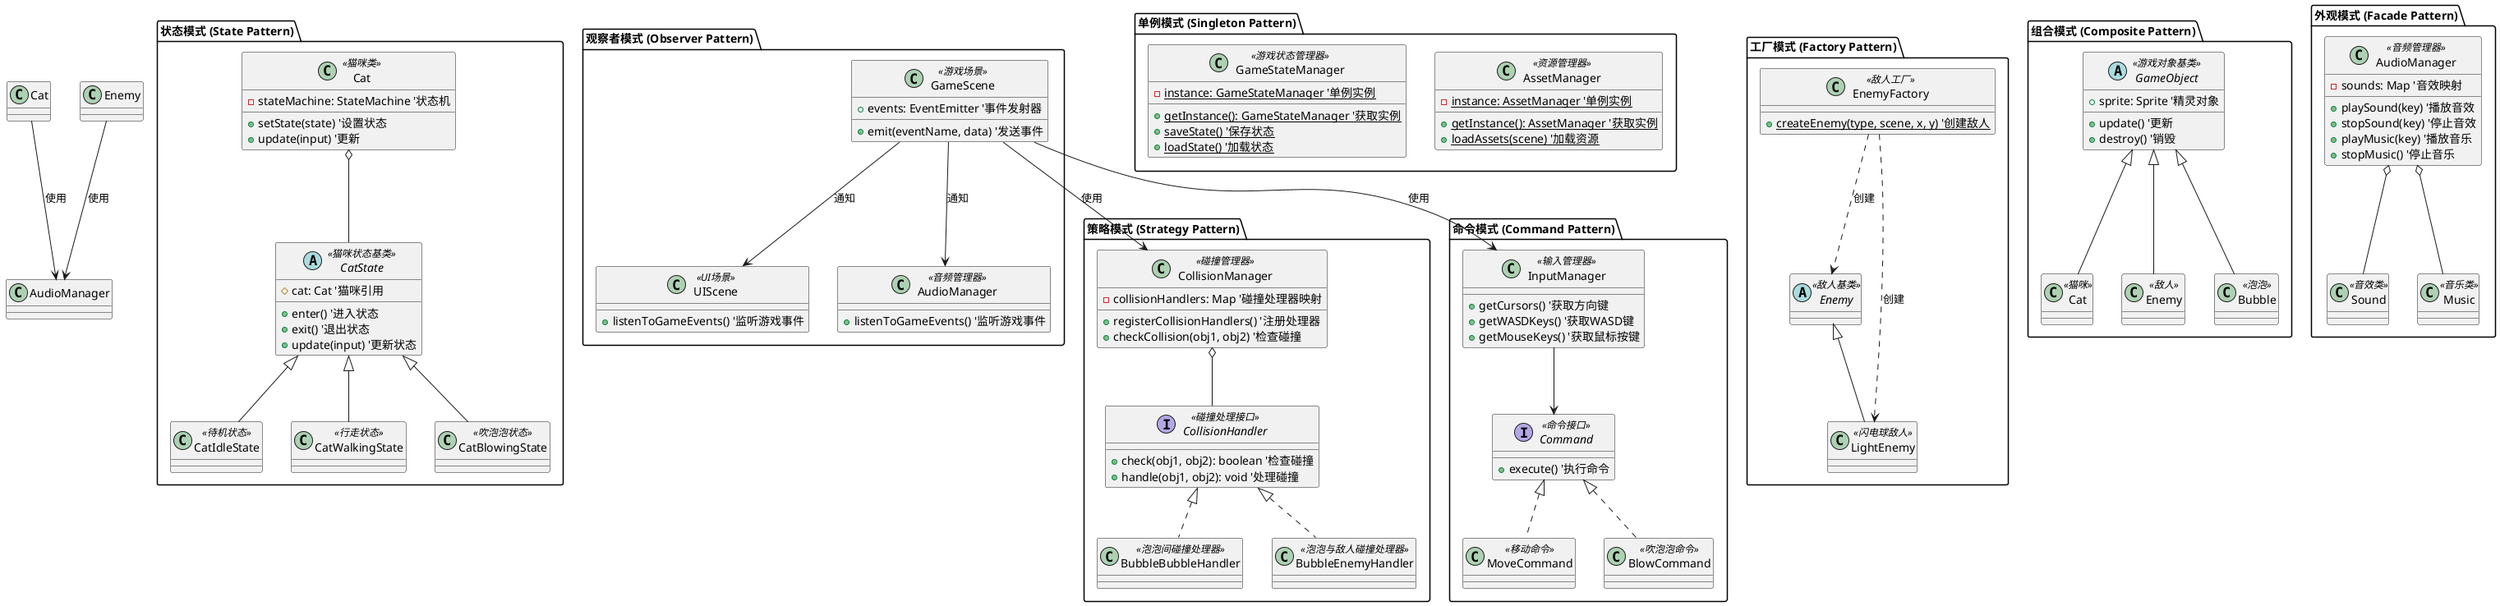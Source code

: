 @startuml
' ======= 1. 状态模式 =======
' 中文名称: 状态模式
' 主要功能: 管理对象在不同状态下的行为变化
' 核心类说明:
' - CatState: 猫咪状态基类
' - Cat: 具体状态持有者
package "状态模式 (State Pattern)" {
    abstract class CatState <<猫咪状态基类>> {
        # cat: Cat '猫咪引用
        + enter() '进入状态
        + exit() '退出状态
        + update(input) '更新状态
    }
    
    class CatIdleState <<待机状态>>
    class CatWalkingState <<行走状态>>
    class CatBlowingState <<吹泡泡状态>>
    
    class Cat <<猫咪类>> {
        - stateMachine: StateMachine '状态机
        + setState(state) '设置状态
        + update(input) '更新
    }
    
    CatState <|-- CatIdleState
    CatState <|-- CatWalkingState
    CatState <|-- CatBlowingState
    Cat o-- CatState
}

' ======= 2. 策略模式 =======
' 中文名称: 策略模式
' 主要功能: 封装不同的算法,使其可以互相替换
' 核心类说明:
' - CollisionManager: 碰撞管理器
' - CollisionHandler: 碰撞处理策略接口
package "策略模式 (Strategy Pattern)" {
    class CollisionManager <<碰撞管理器>> {
        - collisionHandlers: Map '碰撞处理器映射
        + registerCollisionHandlers() '注册处理器
        + checkCollision(obj1, obj2) '检查碰撞
    }
    
    interface CollisionHandler <<碰撞处理接口>> {
        + check(obj1, obj2): boolean '检查碰撞
        + handle(obj1, obj2): void '处理碰撞
    }
    
    class BubbleBubbleHandler <<泡泡间碰撞处理器>>
    class BubbleEnemyHandler <<泡泡与敌人碰撞处理器>>
    
    CollisionHandler <|.. BubbleBubbleHandler
    CollisionHandler <|.. BubbleEnemyHandler
    CollisionManager o-- CollisionHandler
}

' ======= 3. 观察者模式 =======
' 中文名称: 观察者模式
' 主要功能: 定义对象间的一对多依赖关系
' 核心类说明:
' - GameScene: 游戏场景(被观察者)
' - UIScene: UI场景(观察者)
package "观察者模式 (Observer Pattern)" {
    class GameScene <<游戏场景>> {
        + events: EventEmitter '事件发射器
        + emit(eventName, data) '发送事件
    }
    
    class UIScene <<UI场景>> {
        + listenToGameEvents() '监听游戏事件
    }
    
    class AudioManager <<音频管理器>> {
        + listenToGameEvents() '监听游戏事件
    }
    
    GameScene --> UIScene: 通知
    GameScene --> AudioManager: 通知
}

' ======= 4. 单例模式 =======
' 中文名称: 单例模式
' 主要功能: 确保类只有一个实例
' 核心类说明:
' - AssetManager: 资源管理器
' - GameStateManager: 游戏状态管理器
package "单例模式 (Singleton Pattern)" {
    class AssetManager <<资源管理器>> {
        - {static} instance: AssetManager '单例实例
        + {static} getInstance(): AssetManager '获取实例
        + {static} loadAssets(scene) '加载资源
    }
    
    class GameStateManager <<游戏状态管理器>> {
        - {static} instance: GameStateManager '单例实例
        + {static} getInstance(): GameStateManager '获取实例
        + {static} saveState() '保存状态
        + {static} loadState() '加载状态
    }
}

' ======= 5. 工厂模式 =======
' 中文名称: 工厂模式
' 主要功能: 创建对象而不暴露创建逻辑
' 核心类说明:
' - Enemy: 敌人基类
' - EnemyFactory: 敌人工厂
package "工厂模式 (Factory Pattern)" {
    abstract class Enemy <<敌人基类>>
    class LightEnemy <<闪电球敌人>>
    class EnemyFactory <<敌人工厂>> {
        + {static} createEnemy(type, scene, x, y) '创建敌人
    }
    
    Enemy <|-- LightEnemy
    EnemyFactory ..> Enemy: 创建
    EnemyFactory ..> LightEnemy: 创建
}

' ======= 6. 组合模式 =======
' 中文名称: 组合模式
' 主要功能: 将对象组合成树形结构
' 核心类说明:
' - GameObject: 游戏对象基类
package "组合模式 (Composite Pattern)" {
    abstract class GameObject <<游戏对象基类>> {
        + sprite: Sprite '精灵对象
        + update() '更新
        + destroy() '销毁
    }
    
    class Cat <<猫咪>>
    class Enemy <<敌人>>
    class Bubble <<泡泡>>
    
    GameObject <|-- Cat
    GameObject <|-- Enemy
    GameObject <|-- Bubble
}

' ======= 7. 命令模式 =======
' 中文名称: 命令模式
' 主要功能: 将请求封装成对象
' 核心类说明:
' - InputManager: 输入管理器
' - Command: 命令接口
package "命令模式 (Command Pattern)" {
    class InputManager <<输入管理器>> {
        + getCursors() '获取方向键
        + getWASDKeys() '获取WASD键
        + getMouseKeys() '获取鼠标按键
    }
    
    interface Command <<命令接口>> {
        + execute() '执行命令
    }
    
    class MoveCommand <<移动命令>>
    class BlowCommand <<吹泡泡命令>>
    
    Command <|.. MoveCommand
    Command <|.. BlowCommand
    InputManager --> Command
}

' ======= 8. 外观模式 =======
' 中文名称: 外观模式
' 主要功能: 为子系统提供统一的接口
' 核心类说明:
' - AudioManager: 音频管理器
package "外观模式 (Facade Pattern)" {
    class AudioManager <<音频管理器>> {
        - sounds: Map '音效映射
        + playSound(key) '播放音效
        + stopSound(key) '停止音效
        + playMusic(key) '播放音乐
        + stopMusic() '停止音乐
    }
    
    class Sound <<音效类>>
    class Music <<音乐类>>
    
    AudioManager o-- Sound
    AudioManager o-- Music
}

' 显示系统核心类之间的关系
GameScene --> CollisionManager: 使用
GameScene --> InputManager: 使用
Cat --> AudioManager: 使用
Enemy --> AudioManager: 使用
@enduml